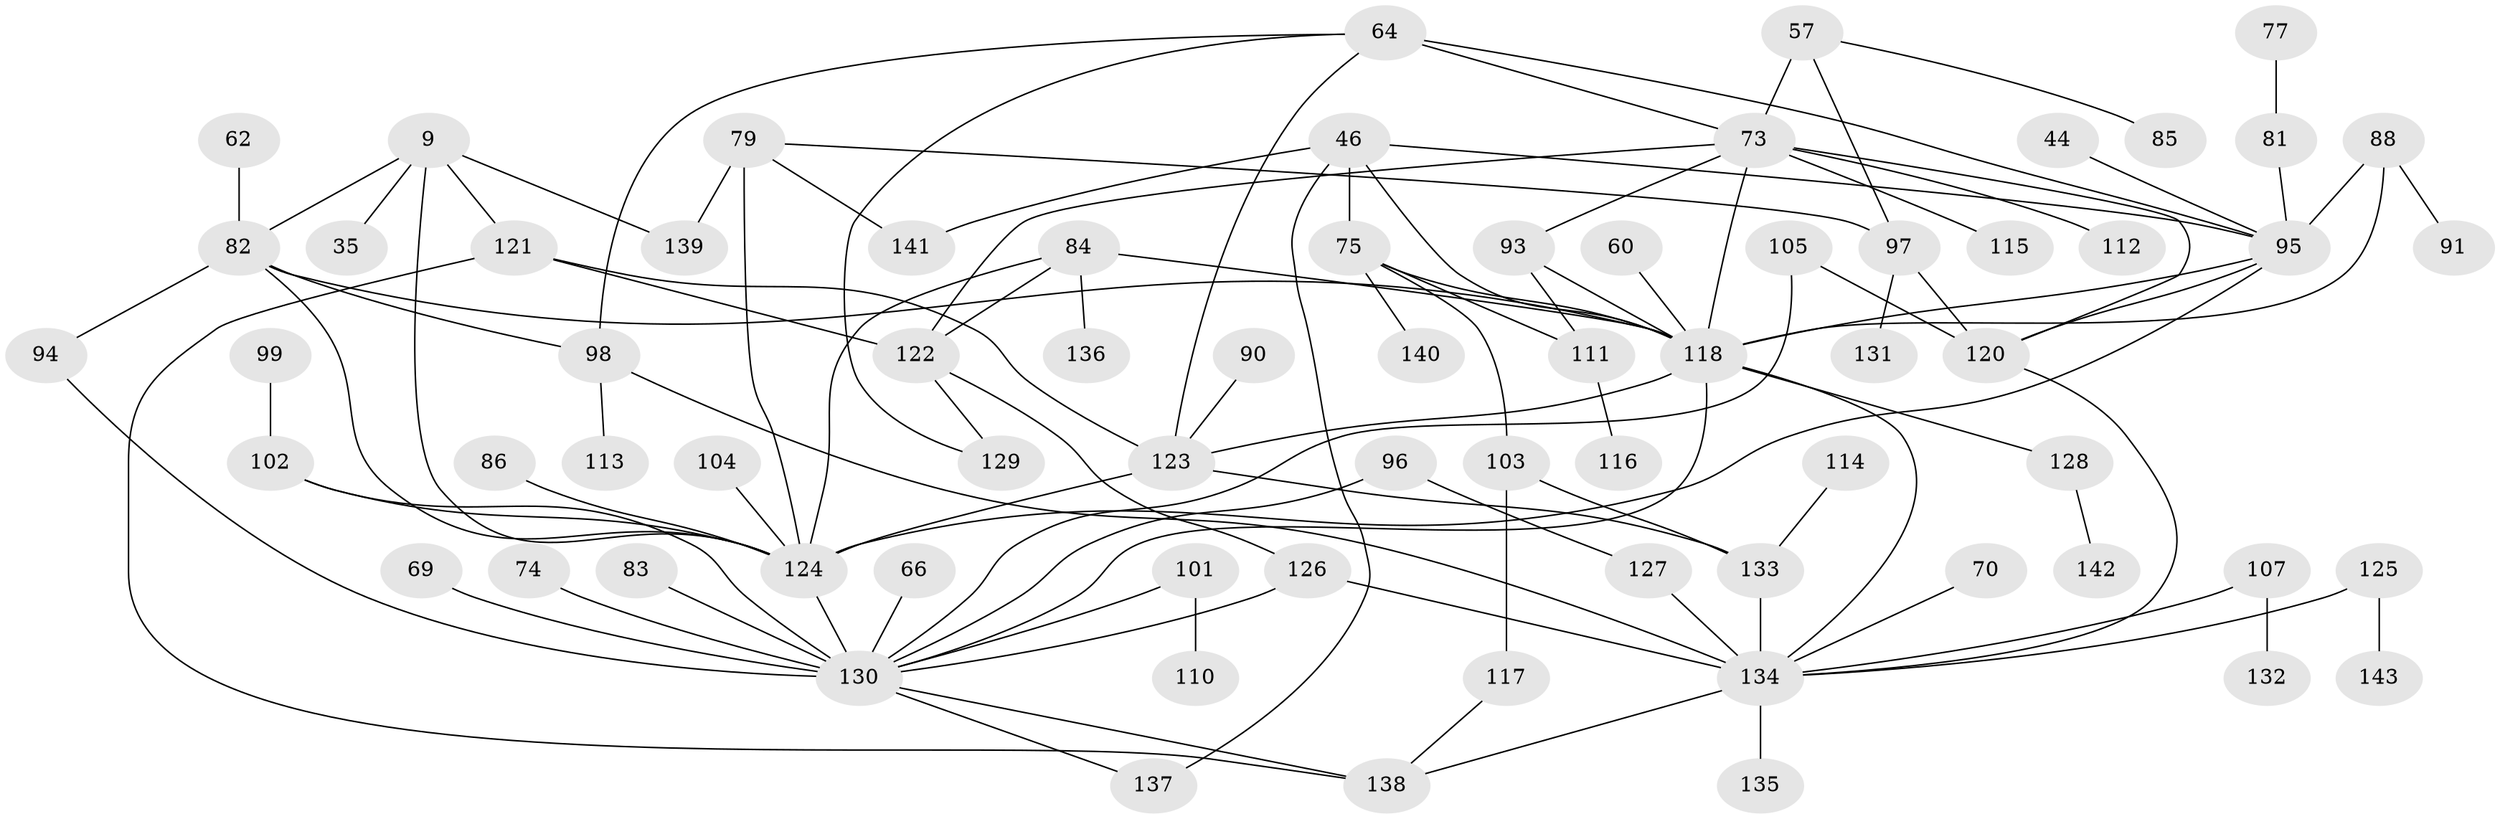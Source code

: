 // original degree distribution, {6: 0.03496503496503497, 5: 0.08391608391608392, 3: 0.2727272727272727, 4: 0.11888111888111888, 7: 0.013986013986013986, 8: 0.013986013986013986, 2: 0.21678321678321677, 1: 0.24475524475524477}
// Generated by graph-tools (version 1.1) at 2025/41/03/09/25 04:41:15]
// undirected, 71 vertices, 106 edges
graph export_dot {
graph [start="1"]
  node [color=gray90,style=filled];
  9;
  35;
  44;
  46;
  57 [super="+28"];
  60;
  62;
  64 [super="+13+26"];
  66;
  69;
  70;
  73 [super="+41+10"];
  74;
  75 [super="+22"];
  77;
  79 [super="+63"];
  81 [super="+33"];
  82 [super="+14+50"];
  83;
  84;
  85;
  86;
  88 [super="+34"];
  90;
  91;
  93 [super="+48"];
  94;
  95 [super="+27+49"];
  96;
  97;
  98 [super="+52+72"];
  99;
  101 [super="+56"];
  102 [super="+45"];
  103 [super="+78"];
  104;
  105;
  107;
  110;
  111;
  112;
  113;
  114;
  115;
  116;
  117;
  118 [super="+5+68+87+92"];
  120 [super="+55+65+119"];
  121 [super="+12"];
  122;
  123 [super="+54+59+80"];
  124 [super="+58"];
  125;
  126 [super="+109"];
  127 [super="+89"];
  128 [super="+108"];
  129 [super="+76"];
  130 [super="+100+40"];
  131;
  132;
  133 [super="+36"];
  134 [super="+43"];
  135;
  136;
  137;
  138 [super="+53"];
  139 [super="+106"];
  140;
  141;
  142;
  143;
  9 -- 35;
  9 -- 121 [weight=2];
  9 -- 82 [weight=2];
  9 -- 139;
  9 -- 124;
  44 -- 95;
  46 -- 137;
  46 -- 118;
  46 -- 75 [weight=2];
  46 -- 141;
  46 -- 95;
  57 -- 97;
  57 -- 85;
  57 -- 73 [weight=2];
  60 -- 118;
  62 -- 82;
  64 -- 98 [weight=2];
  64 -- 123;
  64 -- 73 [weight=2];
  64 -- 95 [weight=2];
  64 -- 129;
  66 -- 130;
  69 -- 130;
  70 -- 134;
  73 -- 112;
  73 -- 122;
  73 -- 115;
  73 -- 118;
  73 -- 120;
  73 -- 93;
  74 -- 130;
  75 -- 140;
  75 -- 111;
  75 -- 103;
  75 -- 118 [weight=2];
  77 -- 81;
  79 -- 97;
  79 -- 141;
  79 -- 139 [weight=2];
  79 -- 124;
  81 -- 95;
  82 -- 94;
  82 -- 124 [weight=2];
  82 -- 98 [weight=2];
  82 -- 118 [weight=3];
  83 -- 130;
  84 -- 122;
  84 -- 136;
  84 -- 124;
  84 -- 118;
  86 -- 124;
  88 -- 91;
  88 -- 95;
  88 -- 118;
  90 -- 123;
  93 -- 111;
  93 -- 118;
  94 -- 130;
  95 -- 120 [weight=2];
  95 -- 124 [weight=2];
  95 -- 118;
  96 -- 127;
  96 -- 130;
  97 -- 131;
  97 -- 120;
  98 -- 113;
  98 -- 134;
  99 -- 102;
  101 -- 110;
  101 -- 130;
  102 -- 124;
  102 -- 130 [weight=2];
  103 -- 117;
  103 -- 133;
  104 -- 124;
  105 -- 120;
  105 -- 130;
  107 -- 132;
  107 -- 134;
  111 -- 116;
  114 -- 133;
  117 -- 138;
  118 -- 123;
  118 -- 130 [weight=2];
  118 -- 128;
  118 -- 134 [weight=2];
  120 -- 134;
  121 -- 122;
  121 -- 138;
  121 -- 123;
  122 -- 126;
  122 -- 129;
  123 -- 133 [weight=2];
  123 -- 124;
  124 -- 130 [weight=3];
  125 -- 143;
  125 -- 134;
  126 -- 134;
  126 -- 130;
  127 -- 134 [weight=2];
  128 -- 142;
  130 -- 137;
  130 -- 138;
  133 -- 134 [weight=2];
  134 -- 135;
  134 -- 138;
}
